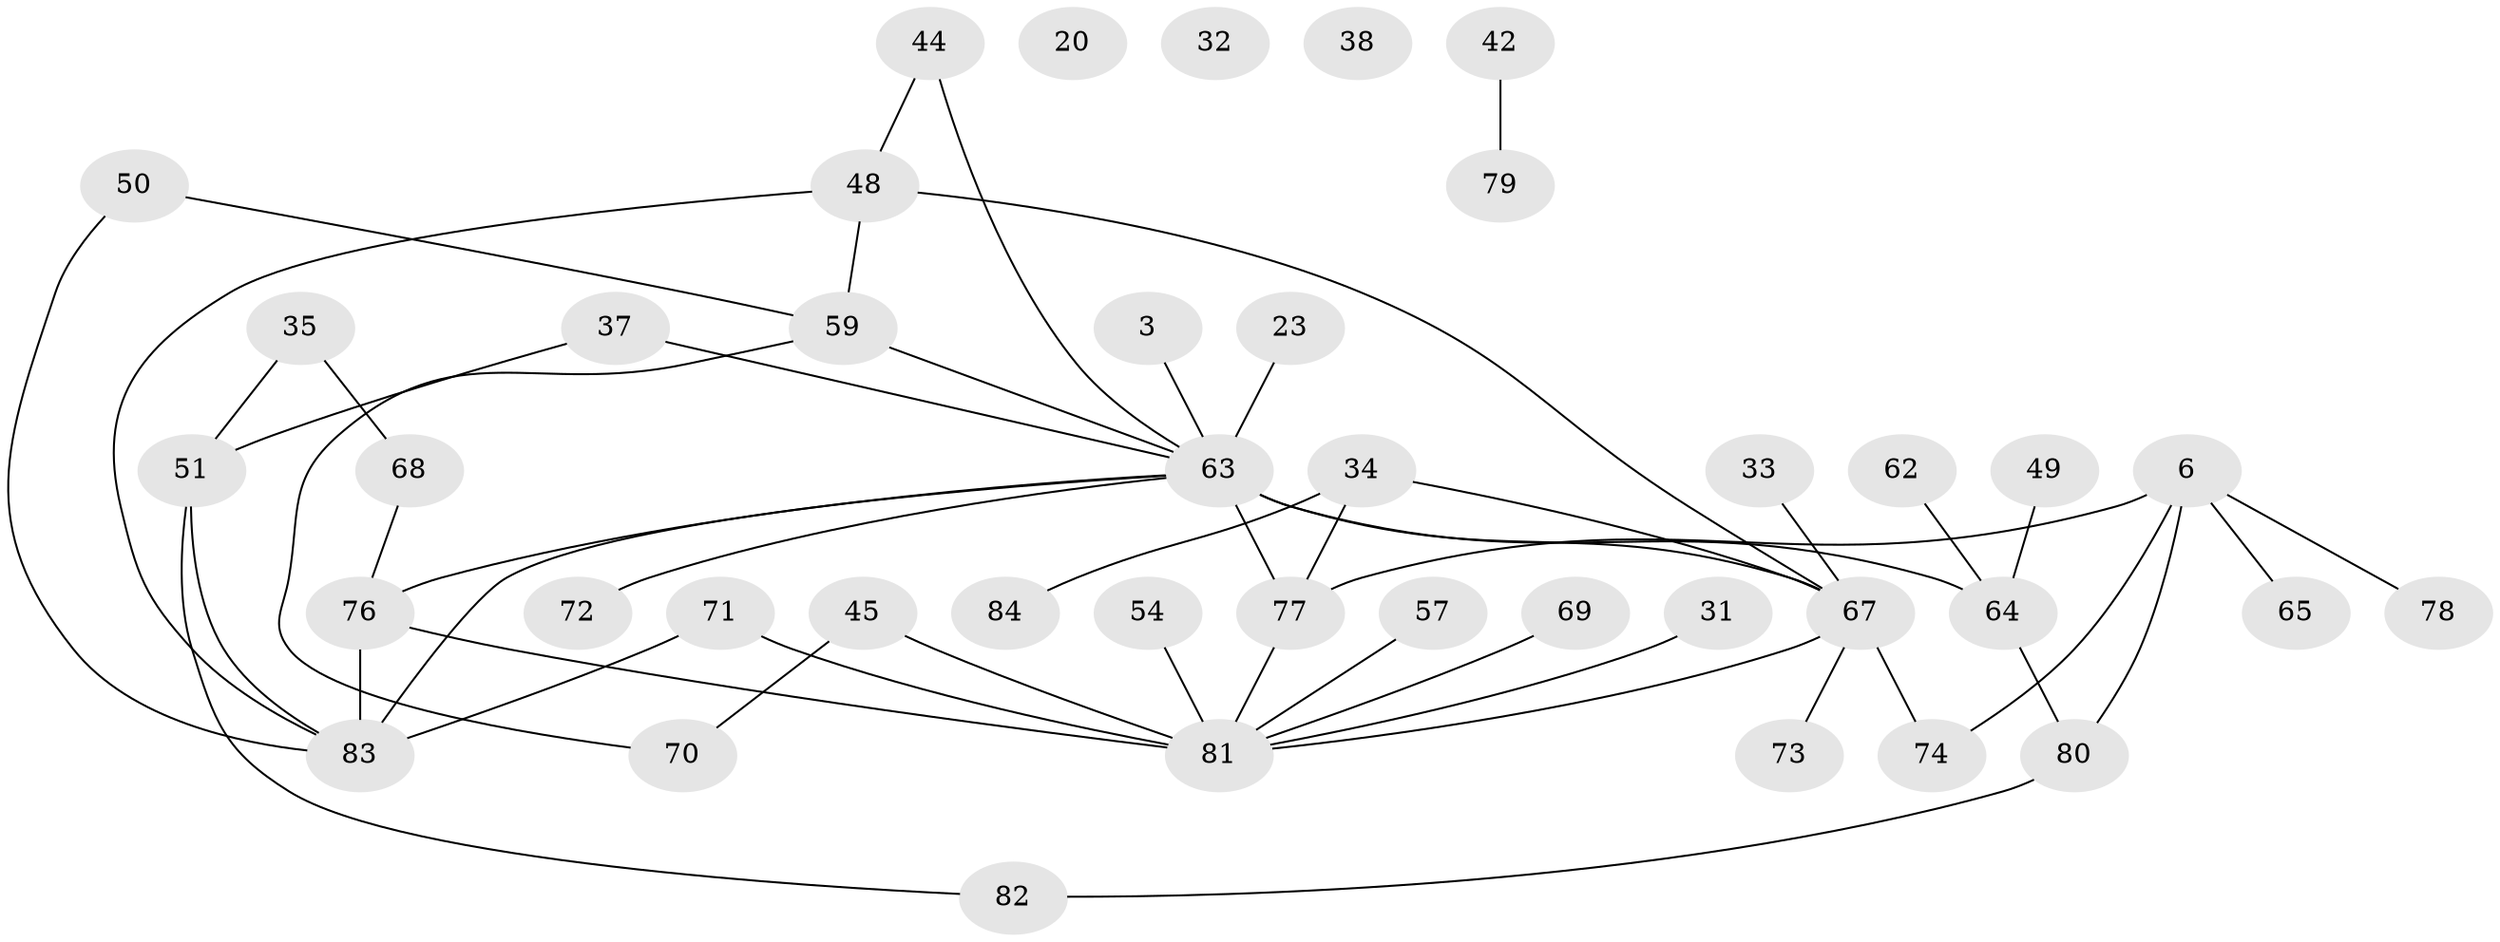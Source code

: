 // original degree distribution, {2: 0.2857142857142857, 3: 0.19047619047619047, 1: 0.27380952380952384, 7: 0.03571428571428571, 4: 0.14285714285714285, 0: 0.023809523809523808, 6: 0.023809523809523808, 5: 0.023809523809523808}
// Generated by graph-tools (version 1.1) at 2025/39/03/09/25 04:39:34]
// undirected, 42 vertices, 52 edges
graph export_dot {
graph [start="1"]
  node [color=gray90,style=filled];
  3;
  6;
  20;
  23;
  31;
  32;
  33;
  34 [super="+29"];
  35;
  37;
  38 [super="+26"];
  42;
  44;
  45 [super="+25"];
  48 [super="+41"];
  49 [super="+9"];
  50;
  51;
  54;
  57;
  59;
  62;
  63 [super="+47+11+56+58"];
  64 [super="+55"];
  65 [super="+1"];
  67 [super="+61+53"];
  68;
  69;
  70;
  71 [super="+17"];
  72;
  73 [super="+13"];
  74 [super="+60"];
  76;
  77 [super="+14+15+75+66+39"];
  78;
  79;
  80 [super="+40"];
  81 [super="+30+43"];
  82 [super="+2+27+46"];
  83 [super="+52"];
  84 [super="+21"];
  3 -- 63;
  6 -- 77 [weight=2];
  6 -- 78;
  6 -- 80 [weight=2];
  6 -- 65;
  6 -- 74;
  23 -- 63;
  31 -- 81;
  33 -- 67;
  34 -- 67;
  34 -- 84;
  34 -- 77;
  35 -- 51;
  35 -- 68;
  37 -- 51;
  37 -- 63;
  42 -- 79;
  44 -- 48;
  44 -- 63;
  45 -- 70;
  45 -- 81 [weight=2];
  48 -- 67;
  48 -- 83;
  48 -- 59;
  49 -- 64;
  50 -- 59;
  50 -- 83;
  51 -- 83;
  51 -- 82;
  54 -- 81;
  57 -- 81;
  59 -- 70;
  59 -- 63;
  62 -- 64;
  63 -- 72;
  63 -- 64 [weight=3];
  63 -- 76;
  63 -- 67 [weight=3];
  63 -- 77;
  63 -- 83;
  64 -- 80 [weight=2];
  67 -- 73;
  67 -- 81;
  67 -- 74;
  68 -- 76;
  69 -- 81 [weight=2];
  71 -- 83;
  71 -- 81;
  76 -- 83 [weight=2];
  76 -- 81 [weight=2];
  77 -- 81;
  80 -- 82;
}
